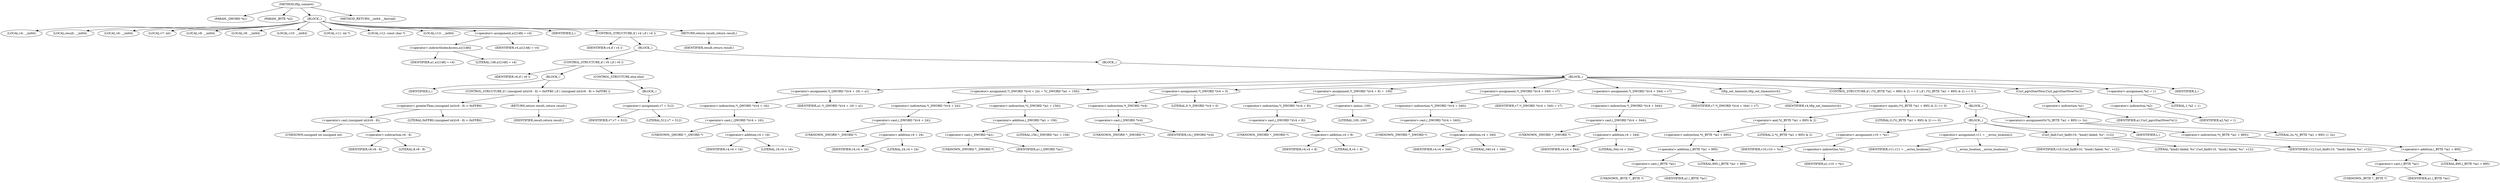 digraph tftp_connect {  
"1000111" [label = "(METHOD,tftp_connect)" ]
"1000112" [label = "(PARAM,_QWORD *a1)" ]
"1000113" [label = "(PARAM,_BYTE *a2)" ]
"1000114" [label = "(BLOCK,,)" ]
"1000115" [label = "(LOCAL,v4: __int64)" ]
"1000116" [label = "(LOCAL,result: __int64)" ]
"1000117" [label = "(LOCAL,v6: __int64)" ]
"1000118" [label = "(LOCAL,v7: int)" ]
"1000119" [label = "(LOCAL,v8: __int64)" ]
"1000120" [label = "(LOCAL,v9: __int64)" ]
"1000121" [label = "(LOCAL,v10: __int64)" ]
"1000122" [label = "(LOCAL,v11: int *)" ]
"1000123" [label = "(LOCAL,v12: const char *)" ]
"1000124" [label = "(LOCAL,v13: __int64)" ]
"1000125" [label = "(<operator>.assignment,a1[148] = v4)" ]
"1000126" [label = "(<operator>.indirectIndexAccess,a1[148])" ]
"1000127" [label = "(IDENTIFIER,a1,a1[148] = v4)" ]
"1000128" [label = "(LITERAL,148,a1[148] = v4)" ]
"1000129" [label = "(IDENTIFIER,v4,a1[148] = v4)" ]
"1000130" [label = "(IDENTIFIER,L,)" ]
"1000131" [label = "(CONTROL_STRUCTURE,if ( v4 ),if ( v4 ))" ]
"1000132" [label = "(IDENTIFIER,v4,if ( v4 ))" ]
"1000133" [label = "(BLOCK,,)" ]
"1000134" [label = "(CONTROL_STRUCTURE,if ( v6 ),if ( v6 ))" ]
"1000135" [label = "(IDENTIFIER,v6,if ( v6 ))" ]
"1000136" [label = "(BLOCK,,)" ]
"1000137" [label = "(IDENTIFIER,L,)" ]
"1000138" [label = "(CONTROL_STRUCTURE,if ( (unsigned int)(v6 - 8) > 0xFFB0 ),if ( (unsigned int)(v6 - 8) > 0xFFB0 ))" ]
"1000139" [label = "(<operator>.greaterThan,(unsigned int)(v6 - 8) > 0xFFB0)" ]
"1000140" [label = "(<operator>.cast,(unsigned int)(v6 - 8))" ]
"1000141" [label = "(UNKNOWN,unsigned int,unsigned int)" ]
"1000142" [label = "(<operator>.subtraction,v6 - 8)" ]
"1000143" [label = "(IDENTIFIER,v6,v6 - 8)" ]
"1000144" [label = "(LITERAL,8,v6 - 8)" ]
"1000145" [label = "(LITERAL,0xFFB0,(unsigned int)(v6 - 8) > 0xFFB0)" ]
"1000146" [label = "(RETURN,return result;,return result;)" ]
"1000147" [label = "(IDENTIFIER,result,return result;)" ]
"1000148" [label = "(CONTROL_STRUCTURE,else,else)" ]
"1000149" [label = "(BLOCK,,)" ]
"1000150" [label = "(<operator>.assignment,v7 = 512)" ]
"1000151" [label = "(IDENTIFIER,v7,v7 = 512)" ]
"1000152" [label = "(LITERAL,512,v7 = 512)" ]
"1000153" [label = "(BLOCK,,)" ]
"1000154" [label = "(BLOCK,,)" ]
"1000155" [label = "(<operator>.assignment,*(_QWORD *)(v4 + 16) = a1)" ]
"1000156" [label = "(<operator>.indirection,*(_QWORD *)(v4 + 16))" ]
"1000157" [label = "(<operator>.cast,(_QWORD *)(v4 + 16))" ]
"1000158" [label = "(UNKNOWN,_QWORD *,_QWORD *)" ]
"1000159" [label = "(<operator>.addition,v4 + 16)" ]
"1000160" [label = "(IDENTIFIER,v4,v4 + 16)" ]
"1000161" [label = "(LITERAL,16,v4 + 16)" ]
"1000162" [label = "(IDENTIFIER,a1,*(_QWORD *)(v4 + 16) = a1)" ]
"1000163" [label = "(<operator>.assignment,*(_DWORD *)(v4 + 24) = *((_DWORD *)a1 + 156))" ]
"1000164" [label = "(<operator>.indirection,*(_DWORD *)(v4 + 24))" ]
"1000165" [label = "(<operator>.cast,(_DWORD *)(v4 + 24))" ]
"1000166" [label = "(UNKNOWN,_DWORD *,_DWORD *)" ]
"1000167" [label = "(<operator>.addition,v4 + 24)" ]
"1000168" [label = "(IDENTIFIER,v4,v4 + 24)" ]
"1000169" [label = "(LITERAL,24,v4 + 24)" ]
"1000170" [label = "(<operator>.indirection,*((_DWORD *)a1 + 156))" ]
"1000171" [label = "(<operator>.addition,(_DWORD *)a1 + 156)" ]
"1000172" [label = "(<operator>.cast,(_DWORD *)a1)" ]
"1000173" [label = "(UNKNOWN,_DWORD *,_DWORD *)" ]
"1000174" [label = "(IDENTIFIER,a1,(_DWORD *)a1)" ]
"1000175" [label = "(LITERAL,156,(_DWORD *)a1 + 156)" ]
"1000176" [label = "(<operator>.assignment,*(_DWORD *)v4 = 0)" ]
"1000177" [label = "(<operator>.indirection,*(_DWORD *)v4)" ]
"1000178" [label = "(<operator>.cast,(_DWORD *)v4)" ]
"1000179" [label = "(UNKNOWN,_DWORD *,_DWORD *)" ]
"1000180" [label = "(IDENTIFIER,v4,(_DWORD *)v4)" ]
"1000181" [label = "(LITERAL,0,*(_DWORD *)v4 = 0)" ]
"1000182" [label = "(<operator>.assignment,*(_DWORD *)(v4 + 8) = -100)" ]
"1000183" [label = "(<operator>.indirection,*(_DWORD *)(v4 + 8))" ]
"1000184" [label = "(<operator>.cast,(_DWORD *)(v4 + 8))" ]
"1000185" [label = "(UNKNOWN,_DWORD *,_DWORD *)" ]
"1000186" [label = "(<operator>.addition,v4 + 8)" ]
"1000187" [label = "(IDENTIFIER,v4,v4 + 8)" ]
"1000188" [label = "(LITERAL,8,v4 + 8)" ]
"1000189" [label = "(<operator>.minus,-100)" ]
"1000190" [label = "(LITERAL,100,-100)" ]
"1000191" [label = "(<operator>.assignment,*(_DWORD *)(v4 + 340) = v7)" ]
"1000192" [label = "(<operator>.indirection,*(_DWORD *)(v4 + 340))" ]
"1000193" [label = "(<operator>.cast,(_DWORD *)(v4 + 340))" ]
"1000194" [label = "(UNKNOWN,_DWORD *,_DWORD *)" ]
"1000195" [label = "(<operator>.addition,v4 + 340)" ]
"1000196" [label = "(IDENTIFIER,v4,v4 + 340)" ]
"1000197" [label = "(LITERAL,340,v4 + 340)" ]
"1000198" [label = "(IDENTIFIER,v7,*(_DWORD *)(v4 + 340) = v7)" ]
"1000199" [label = "(<operator>.assignment,*(_DWORD *)(v4 + 344) = v7)" ]
"1000200" [label = "(<operator>.indirection,*(_DWORD *)(v4 + 344))" ]
"1000201" [label = "(<operator>.cast,(_DWORD *)(v4 + 344))" ]
"1000202" [label = "(UNKNOWN,_DWORD *,_DWORD *)" ]
"1000203" [label = "(<operator>.addition,v4 + 344)" ]
"1000204" [label = "(IDENTIFIER,v4,v4 + 344)" ]
"1000205" [label = "(LITERAL,344,v4 + 344)" ]
"1000206" [label = "(IDENTIFIER,v7,*(_DWORD *)(v4 + 344) = v7)" ]
"1000207" [label = "(tftp_set_timeouts,tftp_set_timeouts(v4))" ]
"1000208" [label = "(IDENTIFIER,v4,tftp_set_timeouts(v4))" ]
"1000209" [label = "(CONTROL_STRUCTURE,if ( (*((_BYTE *)a1 + 895) & 2) == 0 ),if ( (*((_BYTE *)a1 + 895) & 2) == 0 ))" ]
"1000210" [label = "(<operator>.equals,(*((_BYTE *)a1 + 895) & 2) == 0)" ]
"1000211" [label = "(<operator>.and,*((_BYTE *)a1 + 895) & 2)" ]
"1000212" [label = "(<operator>.indirection,*((_BYTE *)a1 + 895))" ]
"1000213" [label = "(<operator>.addition,(_BYTE *)a1 + 895)" ]
"1000214" [label = "(<operator>.cast,(_BYTE *)a1)" ]
"1000215" [label = "(UNKNOWN,_BYTE *,_BYTE *)" ]
"1000216" [label = "(IDENTIFIER,a1,(_BYTE *)a1)" ]
"1000217" [label = "(LITERAL,895,(_BYTE *)a1 + 895)" ]
"1000218" [label = "(LITERAL,2,*((_BYTE *)a1 + 895) & 2)" ]
"1000219" [label = "(LITERAL,0,(*((_BYTE *)a1 + 895) & 2) == 0)" ]
"1000220" [label = "(BLOCK,,)" ]
"1000221" [label = "(BLOCK,,)" ]
"1000222" [label = "(<operator>.assignment,v10 = *a1)" ]
"1000223" [label = "(IDENTIFIER,v10,v10 = *a1)" ]
"1000224" [label = "(<operator>.indirection,*a1)" ]
"1000225" [label = "(IDENTIFIER,a1,v10 = *a1)" ]
"1000226" [label = "(<operator>.assignment,v11 = __errno_location())" ]
"1000227" [label = "(IDENTIFIER,v11,v11 = __errno_location())" ]
"1000228" [label = "(__errno_location,__errno_location())" ]
"1000229" [label = "(Curl_failf,Curl_failf(v10, \"bind() failed; %s\", v12))" ]
"1000230" [label = "(IDENTIFIER,v10,Curl_failf(v10, \"bind() failed; %s\", v12))" ]
"1000231" [label = "(LITERAL,\"bind() failed; %s\",Curl_failf(v10, \"bind() failed; %s\", v12))" ]
"1000232" [label = "(IDENTIFIER,v12,Curl_failf(v10, \"bind() failed; %s\", v12))" ]
"1000233" [label = "(IDENTIFIER,L,)" ]
"1000234" [label = "(<operators>.assignmentOr,*((_BYTE *)a1 + 895) |= 2u)" ]
"1000235" [label = "(<operator>.indirection,*((_BYTE *)a1 + 895))" ]
"1000236" [label = "(<operator>.addition,(_BYTE *)a1 + 895)" ]
"1000237" [label = "(<operator>.cast,(_BYTE *)a1)" ]
"1000238" [label = "(UNKNOWN,_BYTE *,_BYTE *)" ]
"1000239" [label = "(IDENTIFIER,a1,(_BYTE *)a1)" ]
"1000240" [label = "(LITERAL,895,(_BYTE *)a1 + 895)" ]
"1000241" [label = "(LITERAL,2u,*((_BYTE *)a1 + 895) |= 2u)" ]
"1000242" [label = "(Curl_pgrsStartNow,Curl_pgrsStartNow(*a1))" ]
"1000243" [label = "(<operator>.indirection,*a1)" ]
"1000244" [label = "(IDENTIFIER,a1,Curl_pgrsStartNow(*a1))" ]
"1000245" [label = "(<operator>.assignment,*a2 = 1)" ]
"1000246" [label = "(<operator>.indirection,*a2)" ]
"1000247" [label = "(IDENTIFIER,a2,*a2 = 1)" ]
"1000248" [label = "(LITERAL,1,*a2 = 1)" ]
"1000249" [label = "(IDENTIFIER,L,)" ]
"1000250" [label = "(RETURN,return result;,return result;)" ]
"1000251" [label = "(IDENTIFIER,result,return result;)" ]
"1000252" [label = "(METHOD_RETURN,__int64 __fastcall)" ]
  "1000111" -> "1000112" 
  "1000111" -> "1000113" 
  "1000111" -> "1000114" 
  "1000111" -> "1000252" 
  "1000114" -> "1000115" 
  "1000114" -> "1000116" 
  "1000114" -> "1000117" 
  "1000114" -> "1000118" 
  "1000114" -> "1000119" 
  "1000114" -> "1000120" 
  "1000114" -> "1000121" 
  "1000114" -> "1000122" 
  "1000114" -> "1000123" 
  "1000114" -> "1000124" 
  "1000114" -> "1000125" 
  "1000114" -> "1000130" 
  "1000114" -> "1000131" 
  "1000114" -> "1000250" 
  "1000125" -> "1000126" 
  "1000125" -> "1000129" 
  "1000126" -> "1000127" 
  "1000126" -> "1000128" 
  "1000131" -> "1000132" 
  "1000131" -> "1000133" 
  "1000133" -> "1000134" 
  "1000133" -> "1000153" 
  "1000134" -> "1000135" 
  "1000134" -> "1000136" 
  "1000134" -> "1000148" 
  "1000136" -> "1000137" 
  "1000136" -> "1000138" 
  "1000138" -> "1000139" 
  "1000138" -> "1000146" 
  "1000139" -> "1000140" 
  "1000139" -> "1000145" 
  "1000140" -> "1000141" 
  "1000140" -> "1000142" 
  "1000142" -> "1000143" 
  "1000142" -> "1000144" 
  "1000146" -> "1000147" 
  "1000148" -> "1000149" 
  "1000149" -> "1000150" 
  "1000150" -> "1000151" 
  "1000150" -> "1000152" 
  "1000153" -> "1000154" 
  "1000154" -> "1000155" 
  "1000154" -> "1000163" 
  "1000154" -> "1000176" 
  "1000154" -> "1000182" 
  "1000154" -> "1000191" 
  "1000154" -> "1000199" 
  "1000154" -> "1000207" 
  "1000154" -> "1000209" 
  "1000154" -> "1000242" 
  "1000154" -> "1000245" 
  "1000154" -> "1000249" 
  "1000155" -> "1000156" 
  "1000155" -> "1000162" 
  "1000156" -> "1000157" 
  "1000157" -> "1000158" 
  "1000157" -> "1000159" 
  "1000159" -> "1000160" 
  "1000159" -> "1000161" 
  "1000163" -> "1000164" 
  "1000163" -> "1000170" 
  "1000164" -> "1000165" 
  "1000165" -> "1000166" 
  "1000165" -> "1000167" 
  "1000167" -> "1000168" 
  "1000167" -> "1000169" 
  "1000170" -> "1000171" 
  "1000171" -> "1000172" 
  "1000171" -> "1000175" 
  "1000172" -> "1000173" 
  "1000172" -> "1000174" 
  "1000176" -> "1000177" 
  "1000176" -> "1000181" 
  "1000177" -> "1000178" 
  "1000178" -> "1000179" 
  "1000178" -> "1000180" 
  "1000182" -> "1000183" 
  "1000182" -> "1000189" 
  "1000183" -> "1000184" 
  "1000184" -> "1000185" 
  "1000184" -> "1000186" 
  "1000186" -> "1000187" 
  "1000186" -> "1000188" 
  "1000189" -> "1000190" 
  "1000191" -> "1000192" 
  "1000191" -> "1000198" 
  "1000192" -> "1000193" 
  "1000193" -> "1000194" 
  "1000193" -> "1000195" 
  "1000195" -> "1000196" 
  "1000195" -> "1000197" 
  "1000199" -> "1000200" 
  "1000199" -> "1000206" 
  "1000200" -> "1000201" 
  "1000201" -> "1000202" 
  "1000201" -> "1000203" 
  "1000203" -> "1000204" 
  "1000203" -> "1000205" 
  "1000207" -> "1000208" 
  "1000209" -> "1000210" 
  "1000209" -> "1000220" 
  "1000210" -> "1000211" 
  "1000210" -> "1000219" 
  "1000211" -> "1000212" 
  "1000211" -> "1000218" 
  "1000212" -> "1000213" 
  "1000213" -> "1000214" 
  "1000213" -> "1000217" 
  "1000214" -> "1000215" 
  "1000214" -> "1000216" 
  "1000220" -> "1000221" 
  "1000220" -> "1000234" 
  "1000221" -> "1000222" 
  "1000221" -> "1000226" 
  "1000221" -> "1000229" 
  "1000221" -> "1000233" 
  "1000222" -> "1000223" 
  "1000222" -> "1000224" 
  "1000224" -> "1000225" 
  "1000226" -> "1000227" 
  "1000226" -> "1000228" 
  "1000229" -> "1000230" 
  "1000229" -> "1000231" 
  "1000229" -> "1000232" 
  "1000234" -> "1000235" 
  "1000234" -> "1000241" 
  "1000235" -> "1000236" 
  "1000236" -> "1000237" 
  "1000236" -> "1000240" 
  "1000237" -> "1000238" 
  "1000237" -> "1000239" 
  "1000242" -> "1000243" 
  "1000243" -> "1000244" 
  "1000245" -> "1000246" 
  "1000245" -> "1000248" 
  "1000246" -> "1000247" 
  "1000250" -> "1000251" 
}
